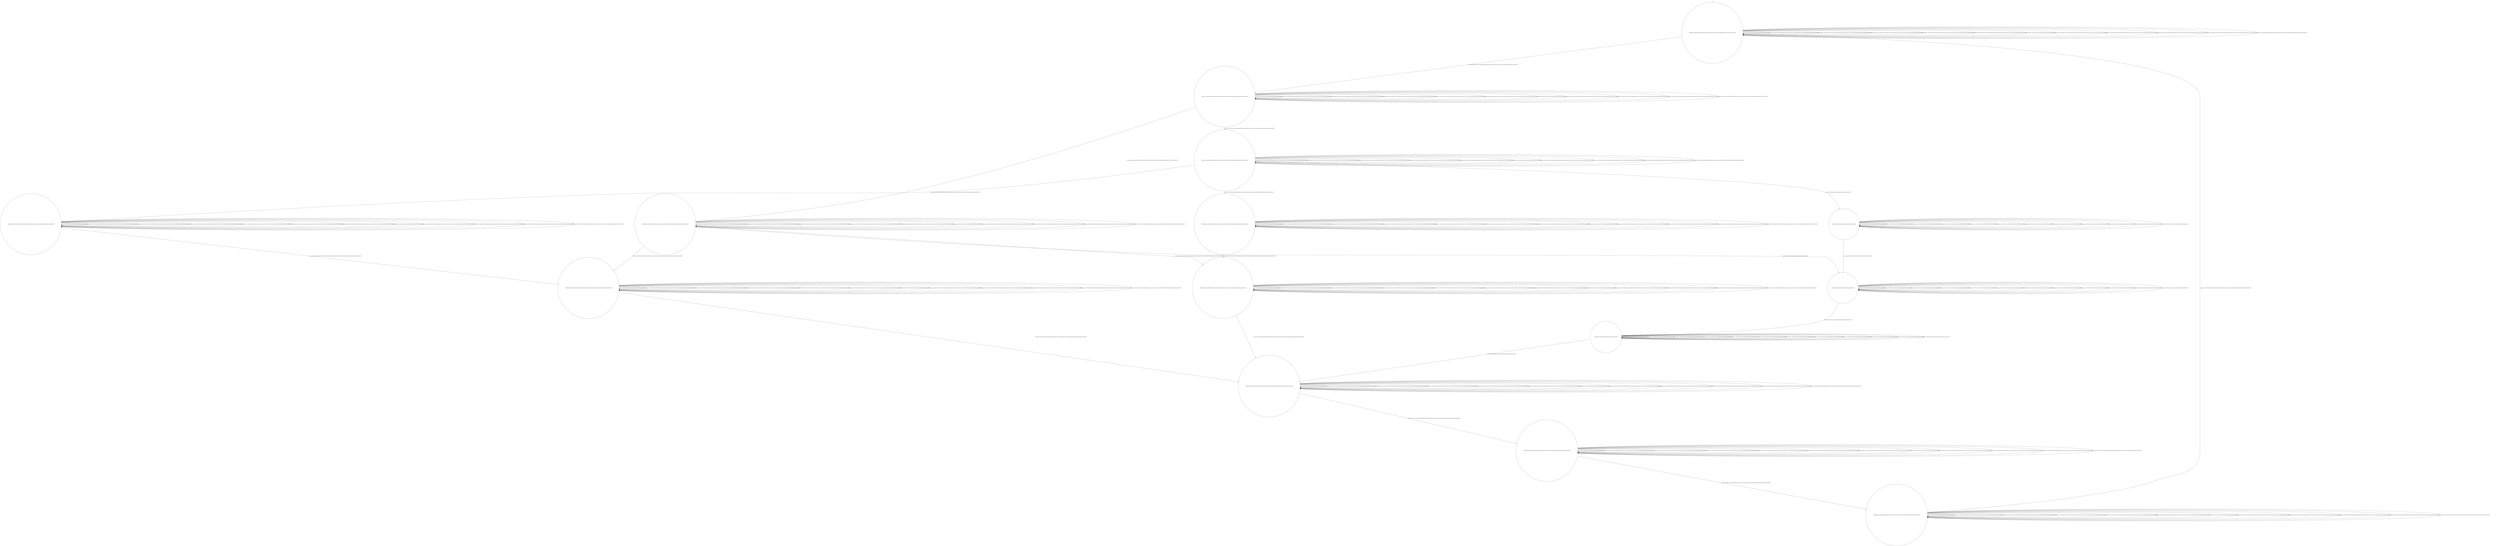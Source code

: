 digraph g {
	edge [lblstyle="above, sloped"];
	s0 [shape="circle" label="0@[((DOL and COF and TEA and CAP and TON and not EUR) or (DOL and COF and TEA and TON and not CAP and not EUR))]"];
	s1 [shape="circle" label="1@[((DOL and COF and TEA and TON and not CAP and not EUR) or (DOL and COF and TEA and CAP and TON and not EUR))]"];
	s2 [shape="circle" label="2@[((DOL and COF and TEA and TON and not CAP and not EUR) or (DOL and COF and TEA and CAP and TON and not EUR))]"];
	s3 [shape="circle" label="3@[((DOL and COF and TEA and TON and not CAP and not EUR) or (DOL and COF and TEA and CAP and TON and not EUR))]"];
	s4 [shape="circle" label="4@[((DOL and COF and TEA and CAP and TON and not EUR))]"];
	s5 [shape="circle" label="5@[((DOL and COF and TEA and TON and not CAP and not EUR) or (DOL and COF and TEA and CAP and TON and not EUR))]"];
	s6 [shape="circle" label="6@[((DOL and COF and TEA and TON and not CAP and not EUR) or (DOL and COF and TEA and CAP and TON and not EUR))]"];
	s7 [shape="circle" label="7@[((DOL and COF and TEA and CAP and TON and not EUR))]"];
	s8 [shape="circle" label="8@[((DOL and COF and TEA and TON and not CAP and not EUR) or (DOL and COF and TEA and CAP and TON and not EUR))]"];
	s9 [shape="circle" label="9@[((DOL and COF and TEA and TON and not CAP and not EUR) or (DOL and COF and TEA and CAP and TON and not EUR))]"];
	s10 [shape="circle" label="10@[((DOL and COF and TEA and TON and not CAP and not EUR) or (DOL and COF and TEA and CAP and TON and not EUR))]"];
	s11 [shape="circle" label="11@[((DOL and COF and TEA and CAP and TON and not EUR))]"];
	s12 [shape="circle" label="12@[((DOL and COF and TEA and TON and not CAP and not EUR) or (DOL and COF and TEA and CAP and TON and not EUR))]"];
	s13 [shape="circle" label="13@[((DOL and COF and TEA and TON and not CAP and not EUR) or (DOL and COF and TEA and CAP and TON and not EUR))]"];
	s0 -> s0 [label="cap / nok() [((DOL and COF and TEA and CAP and TON and not EUR))]"];
	s0 -> s0 [label="coffee / nok() [((DOL and COF and TEA and TON and not CAP and not EUR) or (DOL and COF and TEA and CAP and TON and not EUR))]"];
	s0 -> s0 [label="cup_taken / nok() [((DOL and COF and TEA and TON and not CAP and not EUR) or (DOL and COF and TEA and CAP and TON and not EUR))]"];
	s0 -> s0 [label="display_done / nok() [((DOL and COF and TEA and TON and not CAP and not EUR) or (DOL and COF and TEA and CAP and TON and not EUR))]"];
	s0 -> s1 [label="dollar / ok() [((DOL and COF and TEA and TON and not CAP and not EUR) or (DOL and COF and TEA and CAP and TON and not EUR))]"];
	s0 -> s0 [label="no_sugar / nok() [((DOL and COF and TEA and TON and not CAP and not EUR) or (DOL and COF and TEA and CAP and TON and not EUR))]"];
	s0 -> s0 [label="pour_coffee / nok() [((DOL and COF and TEA and TON and not CAP and not EUR) or (DOL and COF and TEA and CAP and TON and not EUR))]"];
	s0 -> s0 [label="pour_milk / nok() [((DOL and COF and TEA and CAP and TON and not EUR))]"];
	s0 -> s0 [label="pour_sugar / nok() [((DOL and COF and TEA and TON and not CAP and not EUR) or (DOL and COF and TEA and CAP and TON and not EUR))]"];
	s0 -> s0 [label="pour_tea / nok() [((DOL and COF and TEA and TON and not CAP and not EUR) or (DOL and COF and TEA and CAP and TON and not EUR))]"];
	s0 -> s0 [label="ring / nok() [((DOL and COF and TEA and TON and not CAP and not EUR) or (DOL and COF and TEA and CAP and TON and not EUR))]"];
	s0 -> s0 [label="sugar / nok() [((DOL and COF and TEA and TON and not CAP and not EUR) or (DOL and COF and TEA and CAP and TON and not EUR))]"];
	s0 -> s0 [label="tea / nok() [((DOL and COF and TEA and TON and not CAP and not EUR) or (DOL and COF and TEA and CAP and TON and not EUR))]"];
	s1 -> s1 [label="cap / nok() [((DOL and COF and TEA and CAP and TON and not EUR))]"];
	s1 -> s1 [label="coffee / nok() [((DOL and COF and TEA and TON and not CAP and not EUR) or (DOL and COF and TEA and CAP and TON and not EUR))]"];
	s1 -> s1 [label="cup_taken / nok() [((DOL and COF and TEA and TON and not CAP and not EUR) or (DOL and COF and TEA and CAP and TON and not EUR))]"];
	s1 -> s1 [label="display_done / nok() [((DOL and COF and TEA and TON and not CAP and not EUR) or (DOL and COF and TEA and CAP and TON and not EUR))]"];
	s1 -> s1 [label="dollar / nok() [((DOL and COF and TEA and TON and not CAP and not EUR) or (DOL and COF and TEA and CAP and TON and not EUR))]"];
	s1 -> s2 [label="no_sugar / ok() [((DOL and COF and TEA and TON and not CAP and not EUR) or (DOL and COF and TEA and CAP and TON and not EUR))]"];
	s1 -> s1 [label="pour_coffee / nok() [((DOL and COF and TEA and TON and not CAP and not EUR) or (DOL and COF and TEA and CAP and TON and not EUR))]"];
	s1 -> s1 [label="pour_milk / nok() [((DOL and COF and TEA and CAP and TON and not EUR))]"];
	s1 -> s1 [label="pour_sugar / nok() [((DOL and COF and TEA and TON and not CAP and not EUR) or (DOL and COF and TEA and CAP and TON and not EUR))]"];
	s1 -> s1 [label="pour_tea / nok() [((DOL and COF and TEA and TON and not CAP and not EUR) or (DOL and COF and TEA and CAP and TON and not EUR))]"];
	s1 -> s1 [label="ring / nok() [((DOL and COF and TEA and TON and not CAP and not EUR) or (DOL and COF and TEA and CAP and TON and not EUR))]"];
	s1 -> s3 [label="sugar / ok() [((DOL and COF and TEA and TON and not CAP and not EUR) or (DOL and COF and TEA and CAP and TON and not EUR))]"];
	s1 -> s1 [label="tea / nok() [((DOL and COF and TEA and TON and not CAP and not EUR) or (DOL and COF and TEA and CAP and TON and not EUR))]"];
	s2 -> s7 [label="cap / ok() [((DOL and COF and TEA and CAP and TON and not EUR))]"];
	s2 -> s8 [label="coffee / ok() [((DOL and COF and TEA and TON and not CAP and not EUR) or (DOL and COF and TEA and CAP and TON and not EUR))]"];
	s2 -> s2 [label="cup_taken / nok() [((DOL and COF and TEA and TON and not CAP and not EUR) or (DOL and COF and TEA and CAP and TON and not EUR))]"];
	s2 -> s2 [label="display_done / nok() [((DOL and COF and TEA and TON and not CAP and not EUR) or (DOL and COF and TEA and CAP and TON and not EUR))]"];
	s2 -> s2 [label="dollar / nok() [((DOL and COF and TEA and TON and not CAP and not EUR) or (DOL and COF and TEA and CAP and TON and not EUR))]"];
	s2 -> s2 [label="no_sugar / nok() [((DOL and COF and TEA and TON and not CAP and not EUR) or (DOL and COF and TEA and CAP and TON and not EUR))]"];
	s2 -> s2 [label="pour_coffee / nok() [((DOL and COF and TEA and TON and not CAP and not EUR) or (DOL and COF and TEA and CAP and TON and not EUR))]"];
	s2 -> s2 [label="pour_milk / nok() [((DOL and COF and TEA and CAP and TON and not EUR))]"];
	s2 -> s2 [label="pour_sugar / nok() [((DOL and COF and TEA and TON and not CAP and not EUR) or (DOL and COF and TEA and CAP and TON and not EUR))]"];
	s2 -> s2 [label="pour_tea / nok() [((DOL and COF and TEA and TON and not CAP and not EUR) or (DOL and COF and TEA and CAP and TON and not EUR))]"];
	s2 -> s2 [label="ring / nok() [((DOL and COF and TEA and TON and not CAP and not EUR) or (DOL and COF and TEA and CAP and TON and not EUR))]"];
	s2 -> s2 [label="sugar / void() [((DOL and COF and TEA and TON and not CAP and not EUR) or (DOL and COF and TEA and CAP and TON and not EUR))]"];
	s2 -> s9 [label="tea / ok() [((DOL and COF and TEA and TON and not CAP and not EUR) or (DOL and COF and TEA and CAP and TON and not EUR))]"];
	s3 -> s4 [label="cap / ok() [((DOL and COF and TEA and CAP and TON and not EUR))]"];
	s3 -> s5 [label="coffee / ok() [((DOL and COF and TEA and TON and not CAP and not EUR) or (DOL and COF and TEA and CAP and TON and not EUR))]"];
	s3 -> s3 [label="cup_taken / nok() [((DOL and COF and TEA and TON and not CAP and not EUR) or (DOL and COF and TEA and CAP and TON and not EUR))]"];
	s3 -> s3 [label="display_done / nok() [((DOL and COF and TEA and TON and not CAP and not EUR) or (DOL and COF and TEA and CAP and TON and not EUR))]"];
	s3 -> s3 [label="dollar / nok() [((DOL and COF and TEA and TON and not CAP and not EUR) or (DOL and COF and TEA and CAP and TON and not EUR))]"];
	s3 -> s3 [label="no_sugar / void() [((DOL and COF and TEA and TON and not CAP and not EUR) or (DOL and COF and TEA and CAP and TON and not EUR))]"];
	s3 -> s3 [label="pour_coffee / nok() [((DOL and COF and TEA and TON and not CAP and not EUR) or (DOL and COF and TEA and CAP and TON and not EUR))]"];
	s3 -> s3 [label="pour_milk / nok() [((DOL and COF and TEA and CAP and TON and not EUR))]"];
	s3 -> s3 [label="pour_sugar / nok() [((DOL and COF and TEA and TON and not CAP and not EUR) or (DOL and COF and TEA and CAP and TON and not EUR))]"];
	s3 -> s3 [label="pour_tea / nok() [((DOL and COF and TEA and TON and not CAP and not EUR) or (DOL and COF and TEA and CAP and TON and not EUR))]"];
	s3 -> s3 [label="ring / nok() [((DOL and COF and TEA and TON and not CAP and not EUR) or (DOL and COF and TEA and CAP and TON and not EUR))]"];
	s3 -> s3 [label="sugar / nok() [((DOL and COF and TEA and TON and not CAP and not EUR) or (DOL and COF and TEA and CAP and TON and not EUR))]"];
	s3 -> s6 [label="tea / ok() [((DOL and COF and TEA and TON and not CAP and not EUR) or (DOL and COF and TEA and CAP and TON and not EUR))]"];
	s4 -> s4 [label="cap / nok() [((DOL and COF and TEA and CAP and TON and not EUR))]"];
	s4 -> s4 [label="coffee / void() [((DOL and COF and TEA and CAP and TON and not EUR))]"];
	s4 -> s4 [label="cup_taken / nok() [((DOL and COF and TEA and CAP and TON and not EUR))]"];
	s4 -> s4 [label="display_done / nok() [((DOL and COF and TEA and CAP and TON and not EUR))]"];
	s4 -> s4 [label="dollar / nok() [((DOL and COF and TEA and CAP and TON and not EUR))]"];
	s4 -> s4 [label="no_sugar / nok() [((DOL and COF and TEA and CAP and TON and not EUR))]"];
	s4 -> s4 [label="pour_coffee / nok() [((DOL and COF and TEA and CAP and TON and not EUR))]"];
	s4 -> s4 [label="pour_milk / nok() [((DOL and COF and TEA and CAP and TON and not EUR))]"];
	s4 -> s7 [label="pour_sugar / ok() [((DOL and COF and TEA and CAP and TON and not EUR))]"];
	s4 -> s4 [label="pour_tea / nok() [((DOL and COF and TEA and CAP and TON and not EUR))]"];
	s4 -> s4 [label="ring / nok() [((DOL and COF and TEA and CAP and TON and not EUR))]"];
	s4 -> s4 [label="sugar / nok() [((DOL and COF and TEA and CAP and TON and not EUR))]"];
	s4 -> s4 [label="tea / void() [((DOL and COF and TEA and CAP and TON and not EUR))]"];
	s5 -> s5 [label="cap / void() [((DOL and COF and TEA and CAP and TON and not EUR))]"];
	s5 -> s5 [label="coffee / nok() [((DOL and COF and TEA and TON and not CAP and not EUR) or (DOL and COF and TEA and CAP and TON and not EUR))]"];
	s5 -> s5 [label="cup_taken / nok() [((DOL and COF and TEA and TON and not CAP and not EUR) or (DOL and COF and TEA and CAP and TON and not EUR))]"];
	s5 -> s5 [label="display_done / nok() [((DOL and COF and TEA and TON and not CAP and not EUR) or (DOL and COF and TEA and CAP and TON and not EUR))]"];
	s5 -> s5 [label="dollar / nok() [((DOL and COF and TEA and TON and not CAP and not EUR) or (DOL and COF and TEA and CAP and TON and not EUR))]"];
	s5 -> s5 [label="no_sugar / nok() [((DOL and COF and TEA and TON and not CAP and not EUR) or (DOL and COF and TEA and CAP and TON and not EUR))]"];
	s5 -> s5 [label="pour_coffee / nok() [((DOL and COF and TEA and TON and not CAP and not EUR) or (DOL and COF and TEA and CAP and TON and not EUR))]"];
	s5 -> s5 [label="pour_milk / nok() [((DOL and COF and TEA and CAP and TON and not EUR))]"];
	s5 -> s8 [label="pour_sugar / ok() [((DOL and COF and TEA and TON and not CAP and not EUR) or (DOL and COF and TEA and CAP and TON and not EUR))]"];
	s5 -> s5 [label="pour_tea / nok() [((DOL and COF and TEA and TON and not CAP and not EUR) or (DOL and COF and TEA and CAP and TON and not EUR))]"];
	s5 -> s5 [label="ring / nok() [((DOL and COF and TEA and TON and not CAP and not EUR) or (DOL and COF and TEA and CAP and TON and not EUR))]"];
	s5 -> s5 [label="sugar / nok() [((DOL and COF and TEA and TON and not CAP and not EUR) or (DOL and COF and TEA and CAP and TON and not EUR))]"];
	s5 -> s5 [label="tea / void() [((DOL and COF and TEA and TON and not CAP and not EUR) or (DOL and COF and TEA and CAP and TON and not EUR))]"];
	s6 -> s6 [label="cap / void() [((DOL and COF and TEA and CAP and TON and not EUR))]"];
	s6 -> s6 [label="coffee / void() [((DOL and COF and TEA and TON and not CAP and not EUR) or (DOL and COF and TEA and CAP and TON and not EUR))]"];
	s6 -> s6 [label="cup_taken / nok() [((DOL and COF and TEA and TON and not CAP and not EUR) or (DOL and COF and TEA and CAP and TON and not EUR))]"];
	s6 -> s6 [label="display_done / nok() [((DOL and COF and TEA and TON and not CAP and not EUR) or (DOL and COF and TEA and CAP and TON and not EUR))]"];
	s6 -> s6 [label="dollar / nok() [((DOL and COF and TEA and TON and not CAP and not EUR) or (DOL and COF and TEA and CAP and TON and not EUR))]"];
	s6 -> s6 [label="no_sugar / nok() [((DOL and COF and TEA and TON and not CAP and not EUR) or (DOL and COF and TEA and CAP and TON and not EUR))]"];
	s6 -> s6 [label="pour_coffee / nok() [((DOL and COF and TEA and TON and not CAP and not EUR) or (DOL and COF and TEA and CAP and TON and not EUR))]"];
	s6 -> s6 [label="pour_milk / nok() [((DOL and COF and TEA and CAP and TON and not EUR))]"];
	s6 -> s9 [label="pour_sugar / ok() [((DOL and COF and TEA and TON and not CAP and not EUR) or (DOL and COF and TEA and CAP and TON and not EUR))]"];
	s6 -> s6 [label="pour_tea / nok() [((DOL and COF and TEA and TON and not CAP and not EUR) or (DOL and COF and TEA and CAP and TON and not EUR))]"];
	s6 -> s6 [label="ring / nok() [((DOL and COF and TEA and TON and not CAP and not EUR) or (DOL and COF and TEA and CAP and TON and not EUR))]"];
	s6 -> s6 [label="sugar / nok() [((DOL and COF and TEA and TON and not CAP and not EUR) or (DOL and COF and TEA and CAP and TON and not EUR))]"];
	s6 -> s6 [label="tea / nok() [((DOL and COF and TEA and TON and not CAP and not EUR) or (DOL and COF and TEA and CAP and TON and not EUR))]"];
	s7 -> s7 [label="cap / nok() [((DOL and COF and TEA and CAP and TON and not EUR))]"];
	s7 -> s7 [label="coffee / void() [((DOL and COF and TEA and CAP and TON and not EUR))]"];
	s7 -> s7 [label="cup_taken / nok() [((DOL and COF and TEA and CAP and TON and not EUR))]"];
	s7 -> s7 [label="display_done / nok() [((DOL and COF and TEA and CAP and TON and not EUR))]"];
	s7 -> s7 [label="dollar / nok() [((DOL and COF and TEA and CAP and TON and not EUR))]"];
	s7 -> s7 [label="no_sugar / nok() [((DOL and COF and TEA and CAP and TON and not EUR))]"];
	s7 -> s7 [label="pour_coffee / nok() [((DOL and COF and TEA and CAP and TON and not EUR))]"];
	s7 -> s11 [label="pour_milk / ok() [((DOL and COF and TEA and CAP and TON and not EUR))]"];
	s7 -> s7 [label="pour_sugar / nok() [((DOL and COF and TEA and CAP and TON and not EUR))]"];
	s7 -> s7 [label="pour_tea / nok() [((DOL and COF and TEA and CAP and TON and not EUR))]"];
	s7 -> s7 [label="ring / nok() [((DOL and COF and TEA and CAP and TON and not EUR))]"];
	s7 -> s7 [label="sugar / nok() [((DOL and COF and TEA and CAP and TON and not EUR))]"];
	s7 -> s7 [label="tea / void() [((DOL and COF and TEA and CAP and TON and not EUR))]"];
	s8 -> s8 [label="cap / void() [((DOL and COF and TEA and CAP and TON and not EUR))]"];
	s8 -> s8 [label="coffee / nok() [((DOL and COF and TEA and TON and not CAP and not EUR) or (DOL and COF and TEA and CAP and TON and not EUR))]"];
	s8 -> s8 [label="cup_taken / nok() [((DOL and COF and TEA and TON and not CAP and not EUR) or (DOL and COF and TEA and CAP and TON and not EUR))]"];
	s8 -> s8 [label="display_done / nok() [((DOL and COF and TEA and TON and not CAP and not EUR) or (DOL and COF and TEA and CAP and TON and not EUR))]"];
	s8 -> s8 [label="dollar / nok() [((DOL and COF and TEA and TON and not CAP and not EUR) or (DOL and COF and TEA and CAP and TON and not EUR))]"];
	s8 -> s8 [label="no_sugar / nok() [((DOL and COF and TEA and TON and not CAP and not EUR) or (DOL and COF and TEA and CAP and TON and not EUR))]"];
	s8 -> s10 [label="pour_coffee / ok() [((DOL and COF and TEA and TON and not CAP and not EUR) or (DOL and COF and TEA and CAP and TON and not EUR))]"];
	s8 -> s8 [label="pour_milk / nok() [((DOL and COF and TEA and CAP and TON and not EUR))]"];
	s8 -> s8 [label="pour_sugar / nok() [((DOL and COF and TEA and TON and not CAP and not EUR) or (DOL and COF and TEA and CAP and TON and not EUR))]"];
	s8 -> s8 [label="pour_tea / nok() [((DOL and COF and TEA and TON and not CAP and not EUR) or (DOL and COF and TEA and CAP and TON and not EUR))]"];
	s8 -> s8 [label="ring / nok() [((DOL and COF and TEA and TON and not CAP and not EUR) or (DOL and COF and TEA and CAP and TON and not EUR))]"];
	s8 -> s8 [label="sugar / nok() [((DOL and COF and TEA and TON and not CAP and not EUR) or (DOL and COF and TEA and CAP and TON and not EUR))]"];
	s8 -> s8 [label="tea / void() [((DOL and COF and TEA and TON and not CAP and not EUR) or (DOL and COF and TEA and CAP and TON and not EUR))]"];
	s9 -> s9 [label="cap / void() [((DOL and COF and TEA and CAP and TON and not EUR))]"];
	s9 -> s9 [label="coffee / void() [((DOL and COF and TEA and TON and not CAP and not EUR) or (DOL and COF and TEA and CAP and TON and not EUR))]"];
	s9 -> s9 [label="cup_taken / nok() [((DOL and COF and TEA and TON and not CAP and not EUR) or (DOL and COF and TEA and CAP and TON and not EUR))]"];
	s9 -> s9 [label="display_done / nok() [((DOL and COF and TEA and TON and not CAP and not EUR) or (DOL and COF and TEA and CAP and TON and not EUR))]"];
	s9 -> s9 [label="dollar / nok() [((DOL and COF and TEA and TON and not CAP and not EUR) or (DOL and COF and TEA and CAP and TON and not EUR))]"];
	s9 -> s9 [label="no_sugar / nok() [((DOL and COF and TEA and TON and not CAP and not EUR) or (DOL and COF and TEA and CAP and TON and not EUR))]"];
	s9 -> s9 [label="pour_coffee / nok() [((DOL and COF and TEA and TON and not CAP and not EUR) or (DOL and COF and TEA and CAP and TON and not EUR))]"];
	s9 -> s9 [label="pour_milk / nok() [((DOL and COF and TEA and CAP and TON and not EUR))]"];
	s9 -> s9 [label="pour_sugar / nok() [((DOL and COF and TEA and TON and not CAP and not EUR) or (DOL and COF and TEA and CAP and TON and not EUR))]"];
	s9 -> s10 [label="pour_tea / ok() [((DOL and COF and TEA and TON and not CAP and not EUR) or (DOL and COF and TEA and CAP and TON and not EUR))]"];
	s9 -> s9 [label="ring / nok() [((DOL and COF and TEA and TON and not CAP and not EUR) or (DOL and COF and TEA and CAP and TON and not EUR))]"];
	s9 -> s9 [label="sugar / nok() [((DOL and COF and TEA and TON and not CAP and not EUR) or (DOL and COF and TEA and CAP and TON and not EUR))]"];
	s9 -> s9 [label="tea / nok() [((DOL and COF and TEA and TON and not CAP and not EUR) or (DOL and COF and TEA and CAP and TON and not EUR))]"];
	s10 -> s10 [label="cap / nok() [((DOL and COF and TEA and CAP and TON and not EUR))]"];
	s10 -> s10 [label="coffee / nok() [((DOL and COF and TEA and TON and not CAP and not EUR) or (DOL and COF and TEA and CAP and TON and not EUR))]"];
	s10 -> s10 [label="cup_taken / nok() [((DOL and COF and TEA and TON and not CAP and not EUR) or (DOL and COF and TEA and CAP and TON and not EUR))]"];
	s10 -> s12 [label="display_done / ok() [((DOL and COF and TEA and TON and not CAP and not EUR) or (DOL and COF and TEA and CAP and TON and not EUR))]"];
	s10 -> s10 [label="dollar / nok() [((DOL and COF and TEA and TON and not CAP and not EUR) or (DOL and COF and TEA and CAP and TON and not EUR))]"];
	s10 -> s10 [label="no_sugar / nok() [((DOL and COF and TEA and TON and not CAP and not EUR) or (DOL and COF and TEA and CAP and TON and not EUR))]"];
	s10 -> s10 [label="pour_coffee / nok() [((DOL and COF and TEA and TON and not CAP and not EUR) or (DOL and COF and TEA and CAP and TON and not EUR))]"];
	s10 -> s10 [label="pour_milk / nok() [((DOL and COF and TEA and CAP and TON and not EUR))]"];
	s10 -> s10 [label="pour_sugar / nok() [((DOL and COF and TEA and TON and not CAP and not EUR) or (DOL and COF and TEA and CAP and TON and not EUR))]"];
	s10 -> s10 [label="pour_tea / nok() [((DOL and COF and TEA and TON and not CAP and not EUR) or (DOL and COF and TEA and CAP and TON and not EUR))]"];
	s10 -> s10 [label="ring / nok() [((DOL and COF and TEA and TON and not CAP and not EUR) or (DOL and COF and TEA and CAP and TON and not EUR))]"];
	s10 -> s10 [label="sugar / nok() [((DOL and COF and TEA and TON and not CAP and not EUR) or (DOL and COF and TEA and CAP and TON and not EUR))]"];
	s10 -> s10 [label="tea / nok() [((DOL and COF and TEA and TON and not CAP and not EUR) or (DOL and COF and TEA and CAP and TON and not EUR))]"];
	s11 -> s11 [label="cap / nok() [((DOL and COF and TEA and CAP and TON and not EUR))]"];
	s11 -> s11 [label="coffee / nok() [((DOL and COF and TEA and CAP and TON and not EUR))]"];
	s11 -> s11 [label="cup_taken / nok() [((DOL and COF and TEA and CAP and TON and not EUR))]"];
	s11 -> s11 [label="display_done / nok() [((DOL and COF and TEA and CAP and TON and not EUR))]"];
	s11 -> s11 [label="dollar / nok() [((DOL and COF and TEA and CAP and TON and not EUR))]"];
	s11 -> s11 [label="no_sugar / nok() [((DOL and COF and TEA and CAP and TON and not EUR))]"];
	s11 -> s10 [label="pour_coffee / ok() [((DOL and COF and TEA and CAP and TON and not EUR))]"];
	s11 -> s11 [label="pour_milk / nok() [((DOL and COF and TEA and CAP and TON and not EUR))]"];
	s11 -> s11 [label="pour_sugar / nok() [((DOL and COF and TEA and CAP and TON and not EUR))]"];
	s11 -> s11 [label="pour_tea / nok() [((DOL and COF and TEA and CAP and TON and not EUR))]"];
	s11 -> s11 [label="ring / nok() [((DOL and COF and TEA and CAP and TON and not EUR))]"];
	s11 -> s11 [label="sugar / nok() [((DOL and COF and TEA and CAP and TON and not EUR))]"];
	s11 -> s11 [label="tea / nok() [((DOL and COF and TEA and CAP and TON and not EUR))]"];
	s12 -> s12 [label="cap / nok() [((DOL and COF and TEA and CAP and TON and not EUR))]"];
	s12 -> s12 [label="coffee / nok() [((DOL and COF and TEA and TON and not CAP and not EUR) or (DOL and COF and TEA and CAP and TON and not EUR))]"];
	s12 -> s12 [label="cup_taken / nok() [((DOL and COF and TEA and TON and not CAP and not EUR) or (DOL and COF and TEA and CAP and TON and not EUR))]"];
	s12 -> s12 [label="display_done / nok() [((DOL and COF and TEA and TON and not CAP and not EUR) or (DOL and COF and TEA and CAP and TON and not EUR))]"];
	s12 -> s12 [label="dollar / nok() [((DOL and COF and TEA and TON and not CAP and not EUR) or (DOL and COF and TEA and CAP and TON and not EUR))]"];
	s12 -> s12 [label="no_sugar / nok() [((DOL and COF and TEA and TON and not CAP and not EUR) or (DOL and COF and TEA and CAP and TON and not EUR))]"];
	s12 -> s12 [label="pour_coffee / nok() [((DOL and COF and TEA and TON and not CAP and not EUR) or (DOL and COF and TEA and CAP and TON and not EUR))]"];
	s12 -> s12 [label="pour_milk / nok() [((DOL and COF and TEA and CAP and TON and not EUR))]"];
	s12 -> s12 [label="pour_sugar / nok() [((DOL and COF and TEA and TON and not CAP and not EUR) or (DOL and COF and TEA and CAP and TON and not EUR))]"];
	s12 -> s12 [label="pour_tea / nok() [((DOL and COF and TEA and TON and not CAP and not EUR) or (DOL and COF and TEA and CAP and TON and not EUR))]"];
	s12 -> s13 [label="ring / ok() [((DOL and COF and TEA and TON and not CAP and not EUR) or (DOL and COF and TEA and CAP and TON and not EUR))]"];
	s12 -> s12 [label="sugar / nok() [((DOL and COF and TEA and TON and not CAP and not EUR) or (DOL and COF and TEA and CAP and TON and not EUR))]"];
	s12 -> s12 [label="tea / nok() [((DOL and COF and TEA and TON and not CAP and not EUR) or (DOL and COF and TEA and CAP and TON and not EUR))]"];
	s13 -> s13 [label="cap / nok() [((DOL and COF and TEA and CAP and TON and not EUR))]"];
	s13 -> s13 [label="coffee / nok() [((DOL and COF and TEA and TON and not CAP and not EUR) or (DOL and COF and TEA and CAP and TON and not EUR))]"];
	s13 -> s0 [label="cup_taken / ok() [((DOL and COF and TEA and TON and not CAP and not EUR) or (DOL and COF and TEA and CAP and TON and not EUR))]"];
	s13 -> s13 [label="display_done / nok() [((DOL and COF and TEA and TON and not CAP and not EUR) or (DOL and COF and TEA and CAP and TON and not EUR))]"];
	s13 -> s13 [label="dollar / nok() [((DOL and COF and TEA and TON and not CAP and not EUR) or (DOL and COF and TEA and CAP and TON and not EUR))]"];
	s13 -> s13 [label="no_sugar / nok() [((DOL and COF and TEA and TON and not CAP and not EUR) or (DOL and COF and TEA and CAP and TON and not EUR))]"];
	s13 -> s13 [label="pour_coffee / nok() [((DOL and COF and TEA and TON and not CAP and not EUR) or (DOL and COF and TEA and CAP and TON and not EUR))]"];
	s13 -> s13 [label="pour_milk / nok() [((DOL and COF and TEA and CAP and TON and not EUR))]"];
	s13 -> s13 [label="pour_sugar / nok() [((DOL and COF and TEA and TON and not CAP and not EUR) or (DOL and COF and TEA and CAP and TON and not EUR))]"];
	s13 -> s13 [label="pour_tea / nok() [((DOL and COF and TEA and TON and not CAP and not EUR) or (DOL and COF and TEA and CAP and TON and not EUR))]"];
	s13 -> s13 [label="ring / nok() [((DOL and COF and TEA and TON and not CAP and not EUR) or (DOL and COF and TEA and CAP and TON and not EUR))]"];
	s13 -> s13 [label="sugar / nok() [((DOL and COF and TEA and TON and not CAP and not EUR) or (DOL and COF and TEA and CAP and TON and not EUR))]"];
	s13 -> s13 [label="tea / nok() [((DOL and COF and TEA and TON and not CAP and not EUR) or (DOL and COF and TEA and CAP and TON and not EUR))]"];
	__start0 [label="" shape="none" width="0" height="0"];
	__start0 -> s0;
}